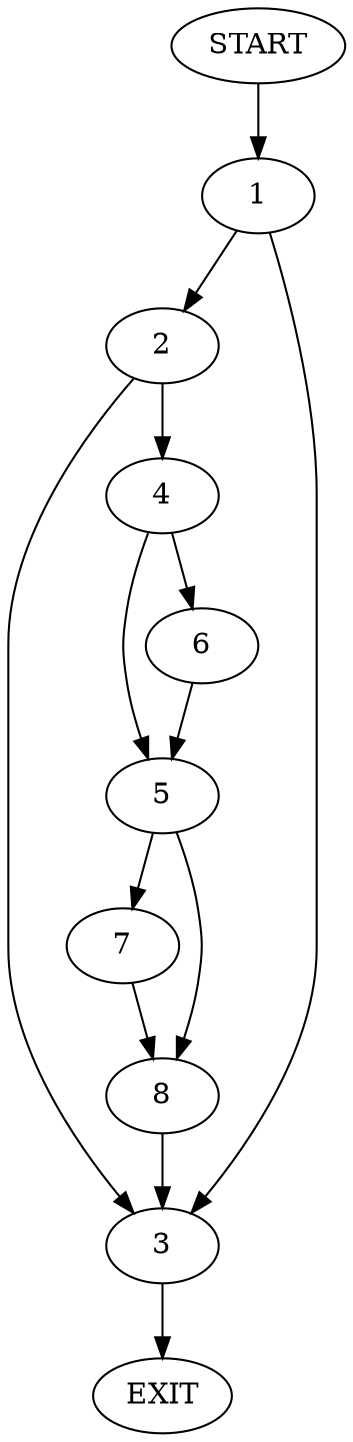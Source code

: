 digraph {
0 [label="START"]
9 [label="EXIT"]
0 -> 1
1 -> 2
1 -> 3
2 -> 3
2 -> 4
3 -> 9
4 -> 5
4 -> 6
6 -> 5
5 -> 7
5 -> 8
8 -> 3
7 -> 8
}

